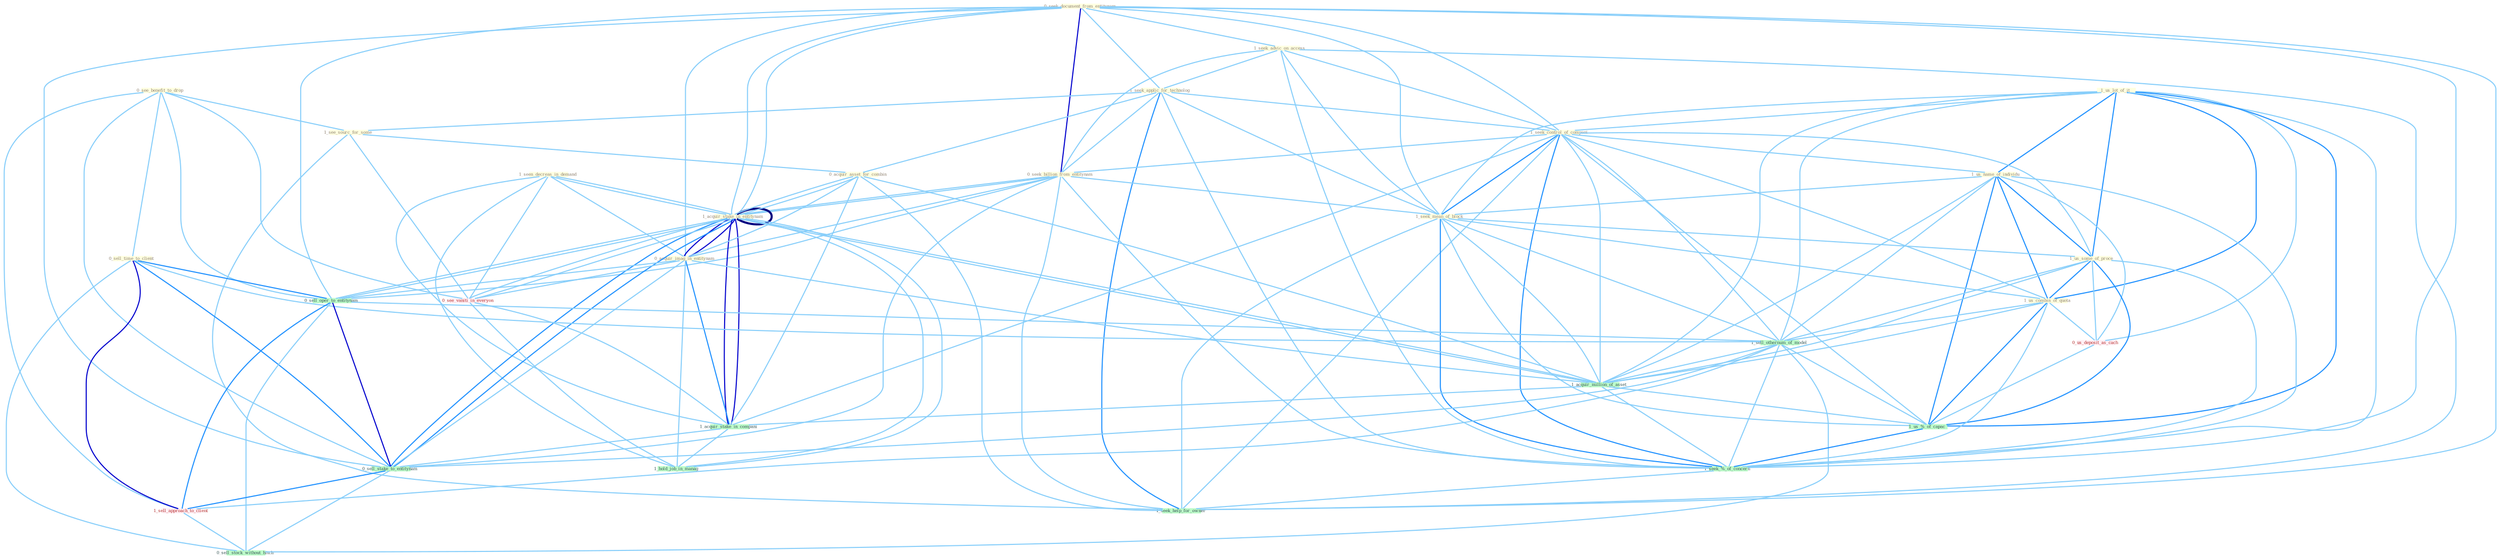 Graph G{ 
    node
    [shape=polygon,style=filled,width=.5,height=.06,color="#BDFCC9",fixedsize=true,fontsize=4,
    fontcolor="#2f4f4f"];
    {node
    [color="#ffffe0", fontcolor="#8b7d6b"] "0_seek_document_from_entitynam " "1_us_lot_of_it " "0_see_benefit_to_drop " "1_seen_decreas_in_demand " "1_seek_advic_on_access " "1_seek_applic_for_technolog " "1_see_sourc_for_some " "1_seek_control_of_compani " "0_seek_billion_from_entitynam " "1_acquir_stake_in_entitynam " "1_us_name_of_individu " "0_acquir_imag_in_entitynam " "1_seek_mean_of_block " "0_acquir_asset_for_combin " "1_us_some_of_proce " "0_sell_time_to_client " "1_us_combin_of_quota "}
{node [color="#fff0f5", fontcolor="#b22222"] "0_see_vaniti_in_everyon " "0_us_deposit_as_cach " "1_acquir_stake_in_entitynam " "1_sell_approach_to_client "}
edge [color="#B0E2FF"];

	"0_seek_document_from_entitynam " -- "1_seek_advic_on_access " [w="1", color="#87cefa" ];
	"0_seek_document_from_entitynam " -- "1_seek_applic_for_technolog " [w="1", color="#87cefa" ];
	"0_seek_document_from_entitynam " -- "1_seek_control_of_compani " [w="1", color="#87cefa" ];
	"0_seek_document_from_entitynam " -- "0_seek_billion_from_entitynam " [w="3", color="#0000cd" , len=0.6];
	"0_seek_document_from_entitynam " -- "1_acquir_stake_in_entitynam " [w="1", color="#87cefa" ];
	"0_seek_document_from_entitynam " -- "0_acquir_imag_in_entitynam " [w="1", color="#87cefa" ];
	"0_seek_document_from_entitynam " -- "1_seek_mean_of_block " [w="1", color="#87cefa" ];
	"0_seek_document_from_entitynam " -- "0_sell_oper_to_entitynam " [w="1", color="#87cefa" ];
	"0_seek_document_from_entitynam " -- "1_acquir_stake_in_entitynam " [w="1", color="#87cefa" ];
	"0_seek_document_from_entitynam " -- "0_sell_stake_to_entitynam " [w="1", color="#87cefa" ];
	"0_seek_document_from_entitynam " -- "1_seek_%_of_concern " [w="1", color="#87cefa" ];
	"0_seek_document_from_entitynam " -- "1_seek_help_for_owner " [w="1", color="#87cefa" ];
	"1_us_lot_of_it " -- "1_seek_control_of_compani " [w="1", color="#87cefa" ];
	"1_us_lot_of_it " -- "1_us_name_of_individu " [w="2", color="#1e90ff" , len=0.8];
	"1_us_lot_of_it " -- "1_seek_mean_of_block " [w="1", color="#87cefa" ];
	"1_us_lot_of_it " -- "1_us_some_of_proce " [w="2", color="#1e90ff" , len=0.8];
	"1_us_lot_of_it " -- "1_us_combin_of_quota " [w="2", color="#1e90ff" , len=0.8];
	"1_us_lot_of_it " -- "1_sell_othernum_of_model " [w="1", color="#87cefa" ];
	"1_us_lot_of_it " -- "1_acquir_million_of_asset " [w="1", color="#87cefa" ];
	"1_us_lot_of_it " -- "0_us_deposit_as_cach " [w="1", color="#87cefa" ];
	"1_us_lot_of_it " -- "1_us_%_of_capac " [w="2", color="#1e90ff" , len=0.8];
	"1_us_lot_of_it " -- "1_seek_%_of_concern " [w="1", color="#87cefa" ];
	"0_see_benefit_to_drop " -- "1_see_sourc_for_some " [w="1", color="#87cefa" ];
	"0_see_benefit_to_drop " -- "0_sell_time_to_client " [w="1", color="#87cefa" ];
	"0_see_benefit_to_drop " -- "0_sell_oper_to_entitynam " [w="1", color="#87cefa" ];
	"0_see_benefit_to_drop " -- "0_see_vaniti_in_everyon " [w="1", color="#87cefa" ];
	"0_see_benefit_to_drop " -- "0_sell_stake_to_entitynam " [w="1", color="#87cefa" ];
	"0_see_benefit_to_drop " -- "1_sell_approach_to_client " [w="1", color="#87cefa" ];
	"1_seen_decreas_in_demand " -- "1_acquir_stake_in_entitynam " [w="1", color="#87cefa" ];
	"1_seen_decreas_in_demand " -- "0_acquir_imag_in_entitynam " [w="1", color="#87cefa" ];
	"1_seen_decreas_in_demand " -- "0_see_vaniti_in_everyon " [w="1", color="#87cefa" ];
	"1_seen_decreas_in_demand " -- "1_acquir_stake_in_entitynam " [w="1", color="#87cefa" ];
	"1_seen_decreas_in_demand " -- "1_acquir_stake_in_compani " [w="1", color="#87cefa" ];
	"1_seen_decreas_in_demand " -- "1_hold_job_in_manag " [w="1", color="#87cefa" ];
	"1_seek_advic_on_access " -- "1_seek_applic_for_technolog " [w="1", color="#87cefa" ];
	"1_seek_advic_on_access " -- "1_seek_control_of_compani " [w="1", color="#87cefa" ];
	"1_seek_advic_on_access " -- "0_seek_billion_from_entitynam " [w="1", color="#87cefa" ];
	"1_seek_advic_on_access " -- "1_seek_mean_of_block " [w="1", color="#87cefa" ];
	"1_seek_advic_on_access " -- "1_seek_%_of_concern " [w="1", color="#87cefa" ];
	"1_seek_advic_on_access " -- "1_seek_help_for_owner " [w="1", color="#87cefa" ];
	"1_seek_applic_for_technolog " -- "1_see_sourc_for_some " [w="1", color="#87cefa" ];
	"1_seek_applic_for_technolog " -- "1_seek_control_of_compani " [w="1", color="#87cefa" ];
	"1_seek_applic_for_technolog " -- "0_seek_billion_from_entitynam " [w="1", color="#87cefa" ];
	"1_seek_applic_for_technolog " -- "1_seek_mean_of_block " [w="1", color="#87cefa" ];
	"1_seek_applic_for_technolog " -- "0_acquir_asset_for_combin " [w="1", color="#87cefa" ];
	"1_seek_applic_for_technolog " -- "1_seek_%_of_concern " [w="1", color="#87cefa" ];
	"1_seek_applic_for_technolog " -- "1_seek_help_for_owner " [w="2", color="#1e90ff" , len=0.8];
	"1_see_sourc_for_some " -- "0_acquir_asset_for_combin " [w="1", color="#87cefa" ];
	"1_see_sourc_for_some " -- "0_see_vaniti_in_everyon " [w="1", color="#87cefa" ];
	"1_see_sourc_for_some " -- "1_seek_help_for_owner " [w="1", color="#87cefa" ];
	"1_seek_control_of_compani " -- "0_seek_billion_from_entitynam " [w="1", color="#87cefa" ];
	"1_seek_control_of_compani " -- "1_us_name_of_individu " [w="1", color="#87cefa" ];
	"1_seek_control_of_compani " -- "1_seek_mean_of_block " [w="2", color="#1e90ff" , len=0.8];
	"1_seek_control_of_compani " -- "1_us_some_of_proce " [w="1", color="#87cefa" ];
	"1_seek_control_of_compani " -- "1_us_combin_of_quota " [w="1", color="#87cefa" ];
	"1_seek_control_of_compani " -- "1_sell_othernum_of_model " [w="1", color="#87cefa" ];
	"1_seek_control_of_compani " -- "1_acquir_million_of_asset " [w="1", color="#87cefa" ];
	"1_seek_control_of_compani " -- "1_acquir_stake_in_compani " [w="1", color="#87cefa" ];
	"1_seek_control_of_compani " -- "1_us_%_of_capac " [w="1", color="#87cefa" ];
	"1_seek_control_of_compani " -- "1_seek_%_of_concern " [w="2", color="#1e90ff" , len=0.8];
	"1_seek_control_of_compani " -- "1_seek_help_for_owner " [w="1", color="#87cefa" ];
	"0_seek_billion_from_entitynam " -- "1_acquir_stake_in_entitynam " [w="1", color="#87cefa" ];
	"0_seek_billion_from_entitynam " -- "0_acquir_imag_in_entitynam " [w="1", color="#87cefa" ];
	"0_seek_billion_from_entitynam " -- "1_seek_mean_of_block " [w="1", color="#87cefa" ];
	"0_seek_billion_from_entitynam " -- "0_sell_oper_to_entitynam " [w="1", color="#87cefa" ];
	"0_seek_billion_from_entitynam " -- "1_acquir_stake_in_entitynam " [w="1", color="#87cefa" ];
	"0_seek_billion_from_entitynam " -- "0_sell_stake_to_entitynam " [w="1", color="#87cefa" ];
	"0_seek_billion_from_entitynam " -- "1_seek_%_of_concern " [w="1", color="#87cefa" ];
	"0_seek_billion_from_entitynam " -- "1_seek_help_for_owner " [w="1", color="#87cefa" ];
	"1_acquir_stake_in_entitynam " -- "0_acquir_imag_in_entitynam " [w="3", color="#0000cd" , len=0.6];
	"1_acquir_stake_in_entitynam " -- "0_acquir_asset_for_combin " [w="1", color="#87cefa" ];
	"1_acquir_stake_in_entitynam " -- "0_sell_oper_to_entitynam " [w="1", color="#87cefa" ];
	"1_acquir_stake_in_entitynam " -- "0_see_vaniti_in_everyon " [w="1", color="#87cefa" ];
	"1_acquir_stake_in_entitynam " -- "1_acquir_million_of_asset " [w="1", color="#87cefa" ];
	"1_acquir_stake_in_entitynam " -- "1_acquir_stake_in_entitynam " [w="4", style=bold, color="#000080", len=0.4];
	"1_acquir_stake_in_entitynam " -- "1_acquir_stake_in_compani " [w="3", color="#0000cd" , len=0.6];
	"1_acquir_stake_in_entitynam " -- "0_sell_stake_to_entitynam " [w="2", color="#1e90ff" , len=0.8];
	"1_acquir_stake_in_entitynam " -- "1_hold_job_in_manag " [w="1", color="#87cefa" ];
	"1_us_name_of_individu " -- "1_seek_mean_of_block " [w="1", color="#87cefa" ];
	"1_us_name_of_individu " -- "1_us_some_of_proce " [w="2", color="#1e90ff" , len=0.8];
	"1_us_name_of_individu " -- "1_us_combin_of_quota " [w="2", color="#1e90ff" , len=0.8];
	"1_us_name_of_individu " -- "1_sell_othernum_of_model " [w="1", color="#87cefa" ];
	"1_us_name_of_individu " -- "1_acquir_million_of_asset " [w="1", color="#87cefa" ];
	"1_us_name_of_individu " -- "0_us_deposit_as_cach " [w="1", color="#87cefa" ];
	"1_us_name_of_individu " -- "1_us_%_of_capac " [w="2", color="#1e90ff" , len=0.8];
	"1_us_name_of_individu " -- "1_seek_%_of_concern " [w="1", color="#87cefa" ];
	"0_acquir_imag_in_entitynam " -- "0_acquir_asset_for_combin " [w="1", color="#87cefa" ];
	"0_acquir_imag_in_entitynam " -- "0_sell_oper_to_entitynam " [w="1", color="#87cefa" ];
	"0_acquir_imag_in_entitynam " -- "0_see_vaniti_in_everyon " [w="1", color="#87cefa" ];
	"0_acquir_imag_in_entitynam " -- "1_acquir_million_of_asset " [w="1", color="#87cefa" ];
	"0_acquir_imag_in_entitynam " -- "1_acquir_stake_in_entitynam " [w="3", color="#0000cd" , len=0.6];
	"0_acquir_imag_in_entitynam " -- "1_acquir_stake_in_compani " [w="2", color="#1e90ff" , len=0.8];
	"0_acquir_imag_in_entitynam " -- "0_sell_stake_to_entitynam " [w="1", color="#87cefa" ];
	"0_acquir_imag_in_entitynam " -- "1_hold_job_in_manag " [w="1", color="#87cefa" ];
	"1_seek_mean_of_block " -- "1_us_some_of_proce " [w="1", color="#87cefa" ];
	"1_seek_mean_of_block " -- "1_us_combin_of_quota " [w="1", color="#87cefa" ];
	"1_seek_mean_of_block " -- "1_sell_othernum_of_model " [w="1", color="#87cefa" ];
	"1_seek_mean_of_block " -- "1_acquir_million_of_asset " [w="1", color="#87cefa" ];
	"1_seek_mean_of_block " -- "1_us_%_of_capac " [w="1", color="#87cefa" ];
	"1_seek_mean_of_block " -- "1_seek_%_of_concern " [w="2", color="#1e90ff" , len=0.8];
	"1_seek_mean_of_block " -- "1_seek_help_for_owner " [w="1", color="#87cefa" ];
	"0_acquir_asset_for_combin " -- "1_acquir_million_of_asset " [w="1", color="#87cefa" ];
	"0_acquir_asset_for_combin " -- "1_acquir_stake_in_entitynam " [w="1", color="#87cefa" ];
	"0_acquir_asset_for_combin " -- "1_acquir_stake_in_compani " [w="1", color="#87cefa" ];
	"0_acquir_asset_for_combin " -- "1_seek_help_for_owner " [w="1", color="#87cefa" ];
	"1_us_some_of_proce " -- "1_us_combin_of_quota " [w="2", color="#1e90ff" , len=0.8];
	"1_us_some_of_proce " -- "1_sell_othernum_of_model " [w="1", color="#87cefa" ];
	"1_us_some_of_proce " -- "1_acquir_million_of_asset " [w="1", color="#87cefa" ];
	"1_us_some_of_proce " -- "0_us_deposit_as_cach " [w="1", color="#87cefa" ];
	"1_us_some_of_proce " -- "1_us_%_of_capac " [w="2", color="#1e90ff" , len=0.8];
	"1_us_some_of_proce " -- "1_seek_%_of_concern " [w="1", color="#87cefa" ];
	"0_sell_time_to_client " -- "0_sell_oper_to_entitynam " [w="2", color="#1e90ff" , len=0.8];
	"0_sell_time_to_client " -- "1_sell_othernum_of_model " [w="1", color="#87cefa" ];
	"0_sell_time_to_client " -- "0_sell_stake_to_entitynam " [w="2", color="#1e90ff" , len=0.8];
	"0_sell_time_to_client " -- "1_sell_approach_to_client " [w="3", color="#0000cd" , len=0.6];
	"0_sell_time_to_client " -- "0_sell_stock_without_hitch " [w="1", color="#87cefa" ];
	"1_us_combin_of_quota " -- "1_sell_othernum_of_model " [w="1", color="#87cefa" ];
	"1_us_combin_of_quota " -- "1_acquir_million_of_asset " [w="1", color="#87cefa" ];
	"1_us_combin_of_quota " -- "0_us_deposit_as_cach " [w="1", color="#87cefa" ];
	"1_us_combin_of_quota " -- "1_us_%_of_capac " [w="2", color="#1e90ff" , len=0.8];
	"1_us_combin_of_quota " -- "1_seek_%_of_concern " [w="1", color="#87cefa" ];
	"0_sell_oper_to_entitynam " -- "1_sell_othernum_of_model " [w="1", color="#87cefa" ];
	"0_sell_oper_to_entitynam " -- "1_acquir_stake_in_entitynam " [w="1", color="#87cefa" ];
	"0_sell_oper_to_entitynam " -- "0_sell_stake_to_entitynam " [w="3", color="#0000cd" , len=0.6];
	"0_sell_oper_to_entitynam " -- "1_sell_approach_to_client " [w="2", color="#1e90ff" , len=0.8];
	"0_sell_oper_to_entitynam " -- "0_sell_stock_without_hitch " [w="1", color="#87cefa" ];
	"1_sell_othernum_of_model " -- "1_acquir_million_of_asset " [w="1", color="#87cefa" ];
	"1_sell_othernum_of_model " -- "0_sell_stake_to_entitynam " [w="1", color="#87cefa" ];
	"1_sell_othernum_of_model " -- "1_us_%_of_capac " [w="1", color="#87cefa" ];
	"1_sell_othernum_of_model " -- "1_sell_approach_to_client " [w="1", color="#87cefa" ];
	"1_sell_othernum_of_model " -- "0_sell_stock_without_hitch " [w="1", color="#87cefa" ];
	"1_sell_othernum_of_model " -- "1_seek_%_of_concern " [w="1", color="#87cefa" ];
	"0_see_vaniti_in_everyon " -- "1_acquir_stake_in_entitynam " [w="1", color="#87cefa" ];
	"0_see_vaniti_in_everyon " -- "1_acquir_stake_in_compani " [w="1", color="#87cefa" ];
	"0_see_vaniti_in_everyon " -- "1_hold_job_in_manag " [w="1", color="#87cefa" ];
	"1_acquir_million_of_asset " -- "1_acquir_stake_in_entitynam " [w="1", color="#87cefa" ];
	"1_acquir_million_of_asset " -- "1_acquir_stake_in_compani " [w="1", color="#87cefa" ];
	"1_acquir_million_of_asset " -- "1_us_%_of_capac " [w="1", color="#87cefa" ];
	"1_acquir_million_of_asset " -- "1_seek_%_of_concern " [w="1", color="#87cefa" ];
	"0_us_deposit_as_cach " -- "1_us_%_of_capac " [w="1", color="#87cefa" ];
	"1_acquir_stake_in_entitynam " -- "1_acquir_stake_in_compani " [w="3", color="#0000cd" , len=0.6];
	"1_acquir_stake_in_entitynam " -- "0_sell_stake_to_entitynam " [w="2", color="#1e90ff" , len=0.8];
	"1_acquir_stake_in_entitynam " -- "1_hold_job_in_manag " [w="1", color="#87cefa" ];
	"1_acquir_stake_in_compani " -- "0_sell_stake_to_entitynam " [w="1", color="#87cefa" ];
	"1_acquir_stake_in_compani " -- "1_hold_job_in_manag " [w="1", color="#87cefa" ];
	"0_sell_stake_to_entitynam " -- "1_sell_approach_to_client " [w="2", color="#1e90ff" , len=0.8];
	"0_sell_stake_to_entitynam " -- "0_sell_stock_without_hitch " [w="1", color="#87cefa" ];
	"1_us_%_of_capac " -- "1_seek_%_of_concern " [w="2", color="#1e90ff" , len=0.8];
	"1_sell_approach_to_client " -- "0_sell_stock_without_hitch " [w="1", color="#87cefa" ];
	"1_seek_%_of_concern " -- "1_seek_help_for_owner " [w="1", color="#87cefa" ];
}